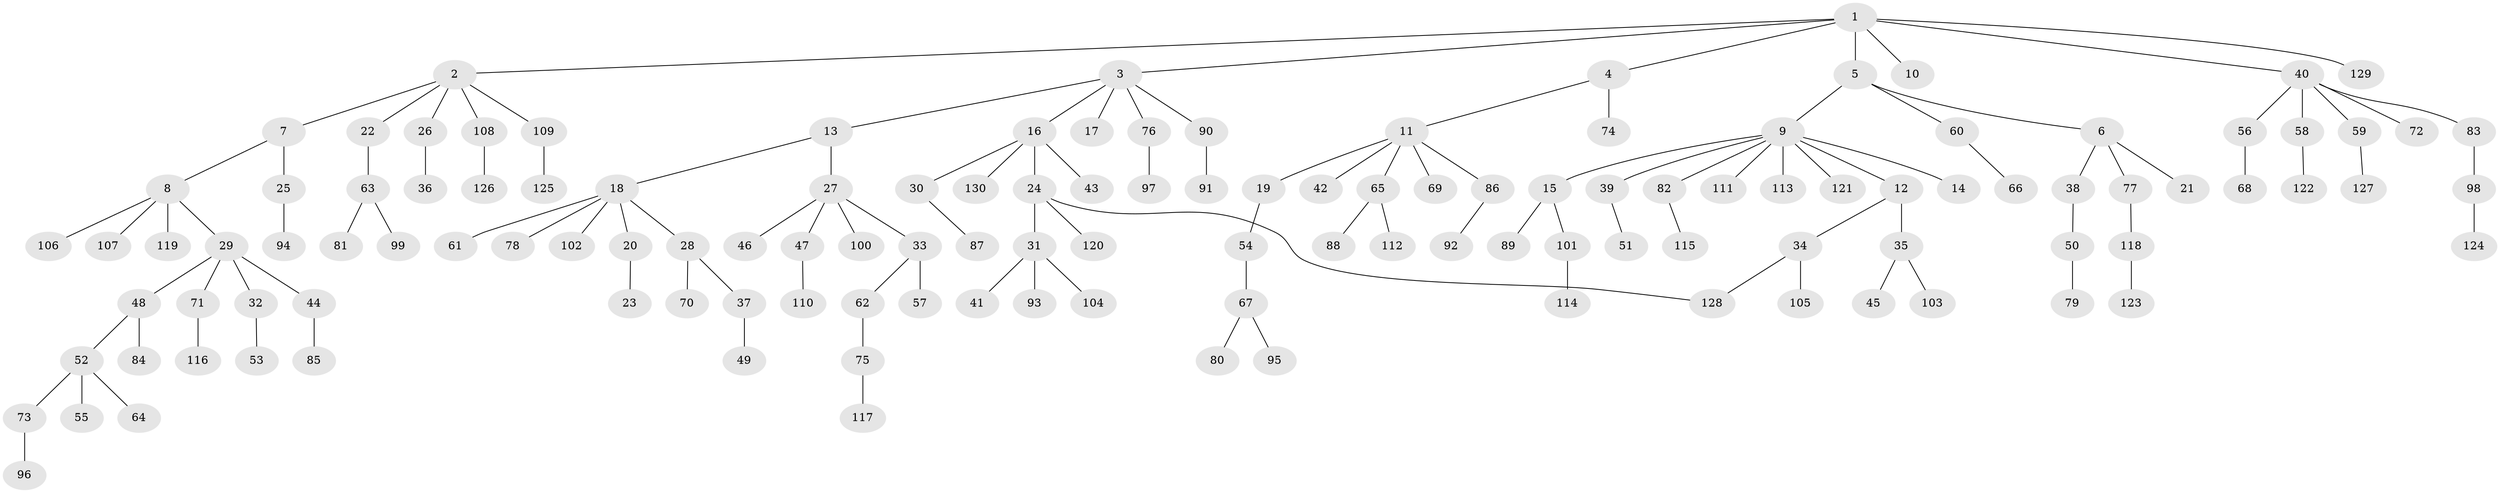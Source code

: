 // coarse degree distribution, {11: 0.011904761904761904, 6: 0.03571428571428571, 9: 0.011904761904761904, 2: 0.16666666666666666, 4: 0.023809523809523808, 3: 0.05952380952380952, 8: 0.011904761904761904, 1: 0.6428571428571429, 7: 0.011904761904761904, 5: 0.023809523809523808}
// Generated by graph-tools (version 1.1) at 2025/23/03/03/25 07:23:30]
// undirected, 130 vertices, 130 edges
graph export_dot {
graph [start="1"]
  node [color=gray90,style=filled];
  1;
  2;
  3;
  4;
  5;
  6;
  7;
  8;
  9;
  10;
  11;
  12;
  13;
  14;
  15;
  16;
  17;
  18;
  19;
  20;
  21;
  22;
  23;
  24;
  25;
  26;
  27;
  28;
  29;
  30;
  31;
  32;
  33;
  34;
  35;
  36;
  37;
  38;
  39;
  40;
  41;
  42;
  43;
  44;
  45;
  46;
  47;
  48;
  49;
  50;
  51;
  52;
  53;
  54;
  55;
  56;
  57;
  58;
  59;
  60;
  61;
  62;
  63;
  64;
  65;
  66;
  67;
  68;
  69;
  70;
  71;
  72;
  73;
  74;
  75;
  76;
  77;
  78;
  79;
  80;
  81;
  82;
  83;
  84;
  85;
  86;
  87;
  88;
  89;
  90;
  91;
  92;
  93;
  94;
  95;
  96;
  97;
  98;
  99;
  100;
  101;
  102;
  103;
  104;
  105;
  106;
  107;
  108;
  109;
  110;
  111;
  112;
  113;
  114;
  115;
  116;
  117;
  118;
  119;
  120;
  121;
  122;
  123;
  124;
  125;
  126;
  127;
  128;
  129;
  130;
  1 -- 2;
  1 -- 3;
  1 -- 4;
  1 -- 5;
  1 -- 10;
  1 -- 40;
  1 -- 129;
  2 -- 7;
  2 -- 22;
  2 -- 26;
  2 -- 108;
  2 -- 109;
  3 -- 13;
  3 -- 16;
  3 -- 17;
  3 -- 76;
  3 -- 90;
  4 -- 11;
  4 -- 74;
  5 -- 6;
  5 -- 9;
  5 -- 60;
  6 -- 21;
  6 -- 38;
  6 -- 77;
  7 -- 8;
  7 -- 25;
  8 -- 29;
  8 -- 106;
  8 -- 107;
  8 -- 119;
  9 -- 12;
  9 -- 14;
  9 -- 15;
  9 -- 39;
  9 -- 82;
  9 -- 111;
  9 -- 113;
  9 -- 121;
  11 -- 19;
  11 -- 42;
  11 -- 65;
  11 -- 69;
  11 -- 86;
  12 -- 34;
  12 -- 35;
  13 -- 18;
  13 -- 27;
  15 -- 89;
  15 -- 101;
  16 -- 24;
  16 -- 30;
  16 -- 43;
  16 -- 130;
  18 -- 20;
  18 -- 28;
  18 -- 61;
  18 -- 78;
  18 -- 102;
  19 -- 54;
  20 -- 23;
  22 -- 63;
  24 -- 31;
  24 -- 120;
  24 -- 128;
  25 -- 94;
  26 -- 36;
  27 -- 33;
  27 -- 46;
  27 -- 47;
  27 -- 100;
  28 -- 37;
  28 -- 70;
  29 -- 32;
  29 -- 44;
  29 -- 48;
  29 -- 71;
  30 -- 87;
  31 -- 41;
  31 -- 93;
  31 -- 104;
  32 -- 53;
  33 -- 57;
  33 -- 62;
  34 -- 105;
  34 -- 128;
  35 -- 45;
  35 -- 103;
  37 -- 49;
  38 -- 50;
  39 -- 51;
  40 -- 56;
  40 -- 58;
  40 -- 59;
  40 -- 72;
  40 -- 83;
  44 -- 85;
  47 -- 110;
  48 -- 52;
  48 -- 84;
  50 -- 79;
  52 -- 55;
  52 -- 64;
  52 -- 73;
  54 -- 67;
  56 -- 68;
  58 -- 122;
  59 -- 127;
  60 -- 66;
  62 -- 75;
  63 -- 81;
  63 -- 99;
  65 -- 88;
  65 -- 112;
  67 -- 80;
  67 -- 95;
  71 -- 116;
  73 -- 96;
  75 -- 117;
  76 -- 97;
  77 -- 118;
  82 -- 115;
  83 -- 98;
  86 -- 92;
  90 -- 91;
  98 -- 124;
  101 -- 114;
  108 -- 126;
  109 -- 125;
  118 -- 123;
}

